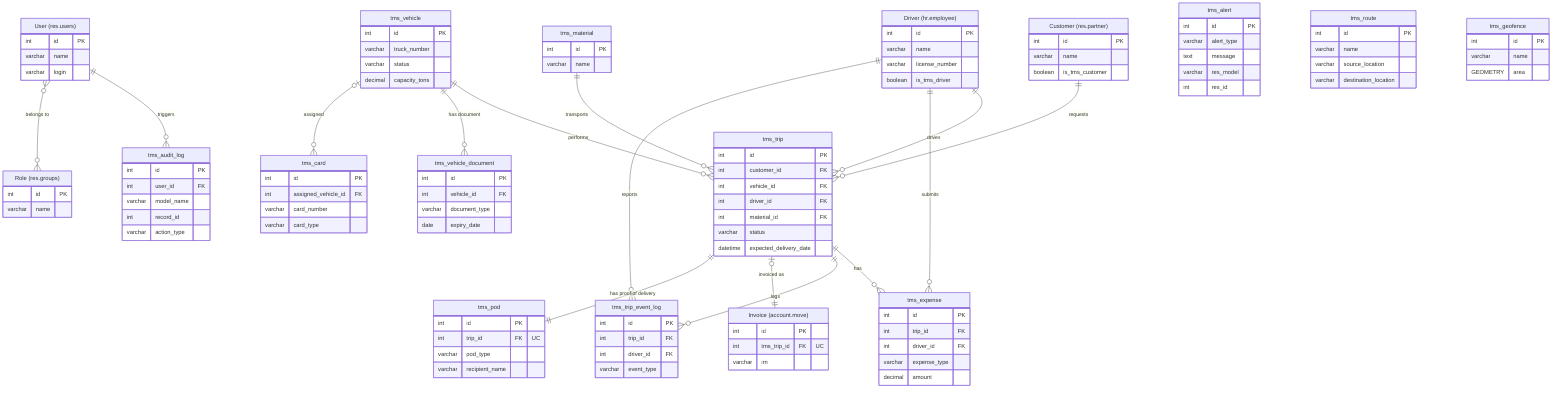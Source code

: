 erDiagram
    tms_trip {
        int id PK
        int customer_id FK
        int vehicle_id FK
        int driver_id FK
        int material_id FK
        varchar status
        datetime expected_delivery_date
    }

    "User (res.users)" {
        int id PK
        varchar name
        varchar login
    }

    "Role (res.groups)" {
        int id PK
        varchar name
    }

    "Customer (res.partner)" {
        int id PK
        varchar name
        boolean is_tms_customer
    }

    "Driver (hr.employee)" {
        int id PK
        varchar name
        varchar license_number
        boolean is_tms_driver
    }

    tms_vehicle {
        int id PK
        varchar truck_number
        varchar status
        decimal capacity_tons
    }

    tms_expense {
        int id PK
        int trip_id FK
        int driver_id FK
        varchar expense_type
        decimal amount
    }

    "Invoice (account.move)" {
        int id PK
        int tms_trip_id FK "UC"
        varchar irn
    }

    tms_pod {
        int id PK
        int trip_id FK "UC"
        varchar pod_type
        varchar recipient_name
    }

    tms_trip_event_log {
        int id PK
        int trip_id FK
        int driver_id FK
        varchar event_type
    }

    tms_audit_log {
        int id PK
        int user_id FK
        varchar model_name
        int record_id
        varchar action_type
    }

    tms_material {
        int id PK
        varchar name
    }

    tms_vehicle_document {
        int id PK
        int vehicle_id FK
        varchar document_type
        date expiry_date
    }

    tms_card {
        int id PK
        int assigned_vehicle_id FK
        varchar card_number
        varchar card_type
    }

    tms_alert {
        int id PK
        varchar alert_type
        text message
        varchar res_model
        int res_id
    }

    tms_route {
        int id PK
        varchar name
        varchar source_location
        varchar destination_location
    }

    tms_geofence {
        int id PK
        varchar name
        GEOMETRY area
    }

    "Customer (res.partner)" ||--o{ tms_trip : "requests"
    "Driver (hr.employee)" ||--o{ tms_trip : "drives"
    tms_vehicle ||--o{ tms_trip : "performs"
    tms_material ||--o{ tms_trip : "transports"
    
    tms_trip ||--o{ tms_expense : "has"
    tms_trip ||--o{ tms_trip_event_log : "logs"
    tms_trip |o--|| "Invoice (account.move)" : "invoiced as"
    tms_trip ||--|| tms_pod : "has proof of delivery"
    
    "Driver (hr.employee)" ||--o{ tms_expense : "submits"
    "Driver (hr.employee)" ||--o{ tms_trip_event_log : "reports"
    
    tms_vehicle ||--o{ tms_vehicle_document : "has document"
    tms_vehicle |o--o{ tms_card : "assigned"

    "User (res.users)" ||--o{ tms_audit_log : "triggers"
    "User (res.users)" }o--o{ "Role (res.groups)" : "belongs to"